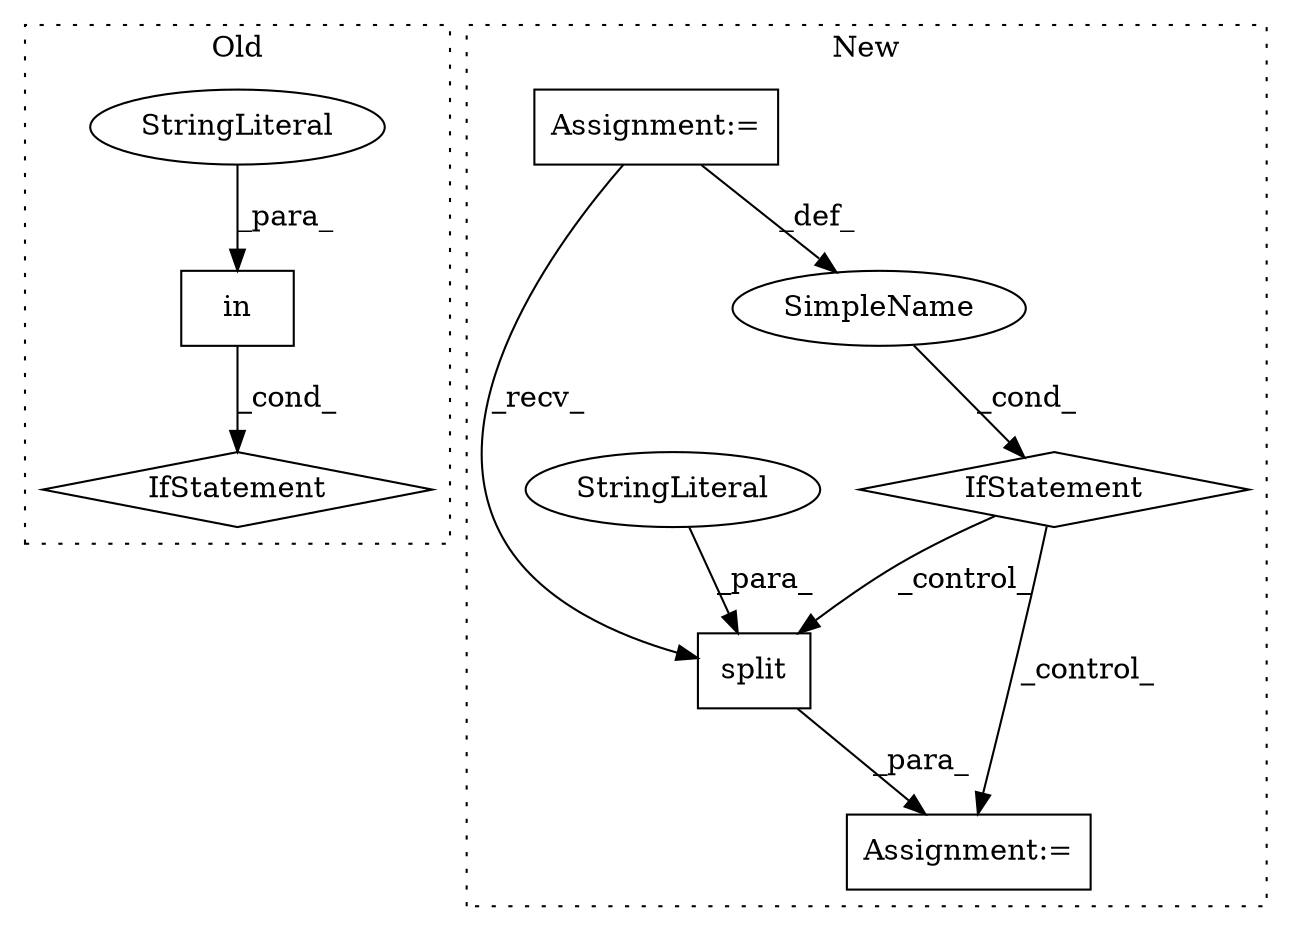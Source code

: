 digraph G {
subgraph cluster0 {
1 [label="in" a="105" s="3578" l="15" shape="box"];
5 [label="IfStatement" a="25" s="3594" l="3" shape="diamond"];
6 [label="StringLiteral" a="45" s="3578" l="7" shape="ellipse"];
label = "Old";
style="dotted";
}
subgraph cluster1 {
2 [label="split" a="32" s="3238,3247" l="6,1" shape="box"];
3 [label="StringLiteral" a="45" s="3244" l="3" shape="ellipse"];
4 [label="Assignment:=" a="7" s="3229" l="2" shape="box"];
7 [label="SimpleName" a="42" s="" l="" shape="ellipse"];
8 [label="IfStatement" a="25" s="3168,3189" l="8,2" shape="diamond"];
9 [label="Assignment:=" a="7" s="2921" l="2" shape="box"];
label = "New";
style="dotted";
}
1 -> 5 [label="_cond_"];
2 -> 4 [label="_para_"];
3 -> 2 [label="_para_"];
6 -> 1 [label="_para_"];
7 -> 8 [label="_cond_"];
8 -> 2 [label="_control_"];
8 -> 4 [label="_control_"];
9 -> 2 [label="_recv_"];
9 -> 7 [label="_def_"];
}